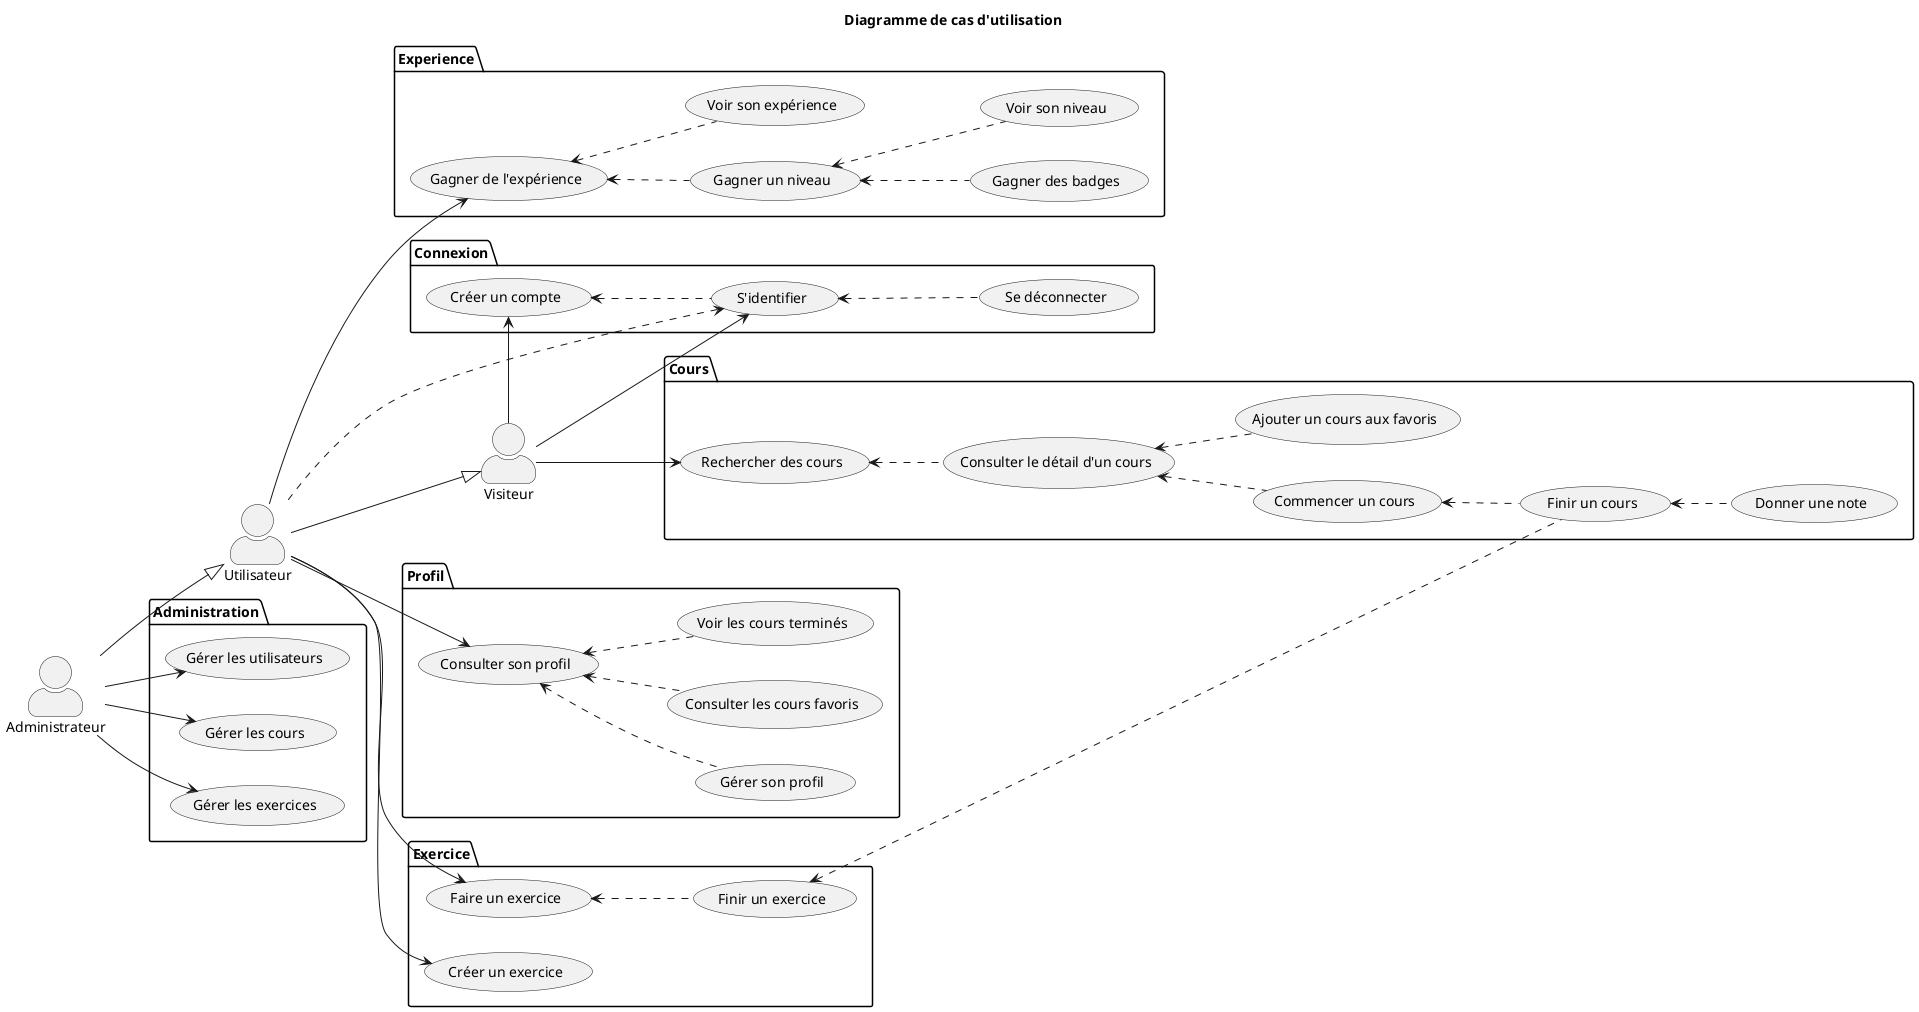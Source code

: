 @startuml

title Diagramme de cas d'utilisation
left to right direction
skinparam actorStyle awesome

:Visiteur: as Guest
:Utilisateur: as User
:Administrateur: as Admin

package Connexion {
    (S'identifier) as Signin
    (Créer un compte) as Signup
    (Se déconnecter) as Signout
}

package Profil {
    (Consulter son profil) as SeeProfile
    (Gérer son profil) as ManageProfile
    (Consulter les cours favoris) as SeeFavoriteCourses
    (Voir les cours terminés) as SeeFinishedCourses
}

package Cours {
    (Rechercher des cours) as SearchCourses
    (Consulter le détail d'un cours) as SeeCourseContent
    (Commencer un cours) as StartCourse
    (Ajouter un cours aux favoris) as AddCourseToFavorites
    (Finir un cours) as FinishCourse
    (Donner une note) as GiveRating
}

package Exercice {
    (Faire un exercice) as DoExercise
    (Créer un exercice) as CreateExercise
    (Finir un exercice) as FinishExercice
}

package Administration {
    (Gérer les utilisateurs) as ManageUsers
    (Gérer les cours) as ManageCourses
    (Gérer les exercices) as ManageExercises
}

package Experience {
    (Gagner de l'expérience) as GainExperience
    (Gagner un niveau) as GainLevel
    (Gagner des badges) as GainBadges
    (Voir son expérience) as SeeExperience
    (Voir son niveau) as SeeLevel
}


Signin <.. User
Signup <.. Signin
Signin <.. Signout

SeeProfile <.. ManageProfile
SeeProfile <.. SeeFavoriteCourses
SeeProfile <.. SeeFinishedCourses

SearchCourses <.. SeeCourseContent
SeeCourseContent <.. AddCourseToFavorites
SeeCourseContent <.. StartCourse
StartCourse <.. FinishCourse
FinishCourse <.. GiveRating

DoExercise <.. FinishExercice
FinishExercice <.. FinishCourse

GainExperience <.. GainLevel
GainLevel <.. GainBadges
GainExperience <.. SeeExperience
GainLevel <.. SeeLevel



Guest --> Signin
Guest --> Signup
Guest --> SearchCourses


User --|> Guest


User --> SeeProfile
User --> GainExperience

User --> CreateExercise
User --> DoExercise


Admin --|> User

Admin --> ManageCourses
Admin --> ManageExercises
Admin --> ManageUsers


@enduml